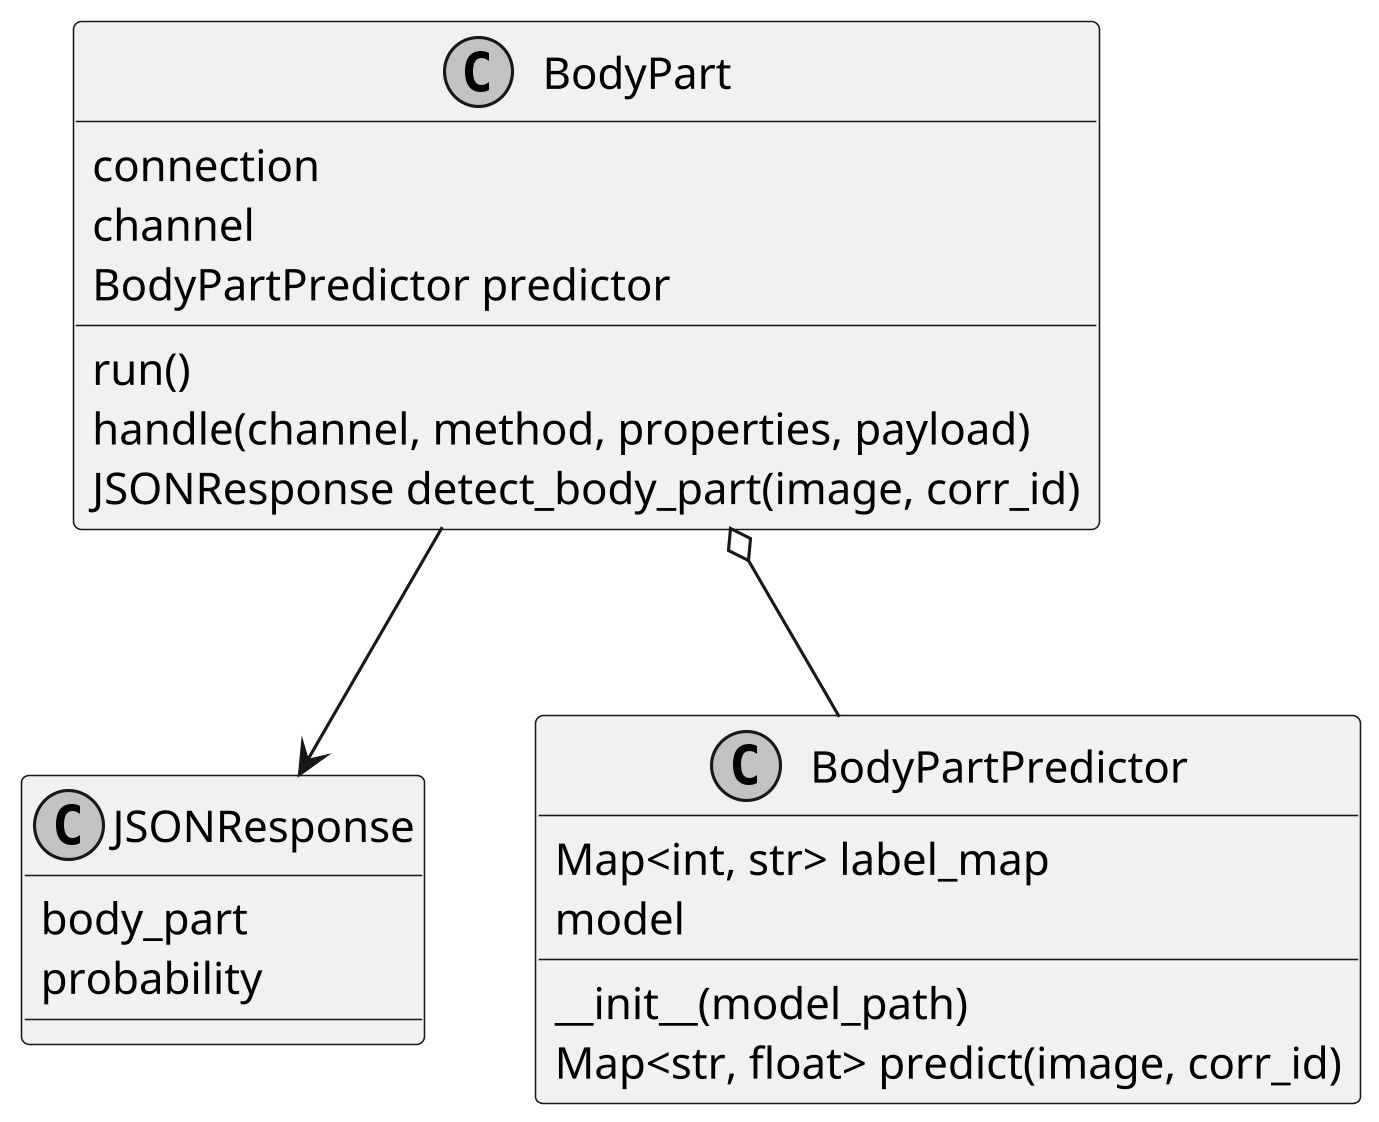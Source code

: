 @startuml

skinparam monochrome true
skinparam defaultFontName Inconsolata
skinparam dpi 300

class JSONResponse {
    {field} body_part
    {field} probability
}

class BodyPart {
    {field} connection
    {field} channel
    {field} BodyPartPredictor predictor
    {method} run()
    {method} handle(channel, method, properties, payload)
    {method} JSONResponse detect_body_part(image, corr_id)
}

class BodyPartPredictor {
    {field} Map<int, str> label_map
    {field} model
    {method} __init__(model_path)
    {method} Map<str, float> predict(image, corr_id)
}

BodyPart --> JSONResponse
BodyPart o-- BodyPartPredictor

@enduml
